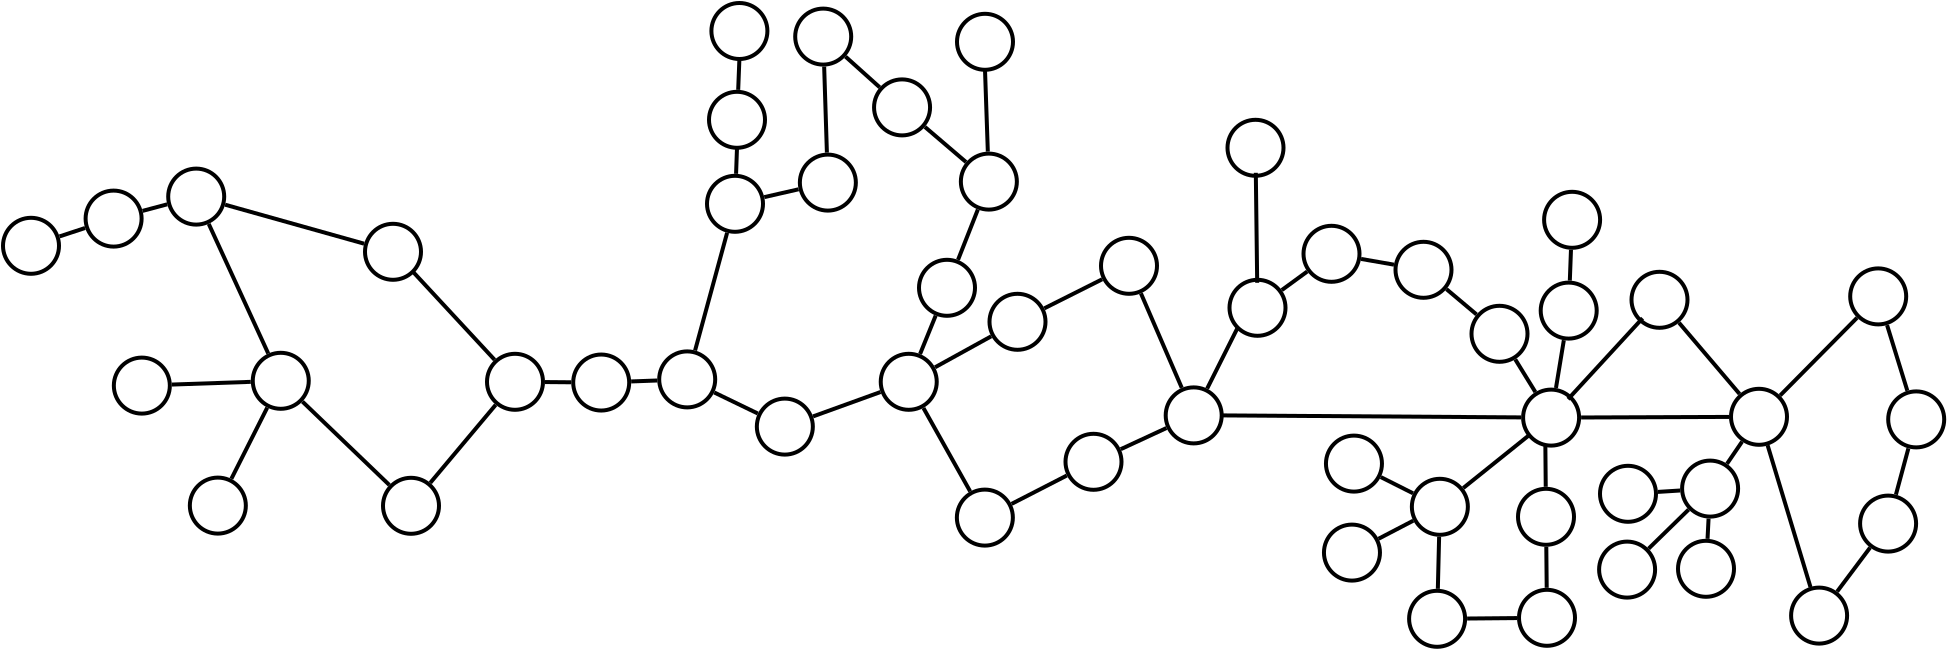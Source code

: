 <?xml version="1.0" encoding="UTF-8"?>
<dia:diagram xmlns:dia="http://www.lysator.liu.se/~alla/dia/">
  <dia:layer name="Background" visible="true" active="true">
    <dia:object type="Standard - Ellipse" version="0" id="O0">
      <dia:attribute name="obj_pos">
        <dia:point val="64.725,13.9"/>
      </dia:attribute>
      <dia:attribute name="obj_bb">
        <dia:rectangle val="64.625,13.8;67.625,16.8"/>
      </dia:attribute>
      <dia:attribute name="elem_corner">
        <dia:point val="64.725,13.9"/>
      </dia:attribute>
      <dia:attribute name="elem_width">
        <dia:real val="2.8"/>
      </dia:attribute>
      <dia:attribute name="elem_height">
        <dia:real val="2.8"/>
      </dia:attribute>
      <dia:attribute name="border_width">
        <dia:real val="0.2"/>
      </dia:attribute>
      <dia:attribute name="show_background">
        <dia:boolean val="false"/>
      </dia:attribute>
      <dia:attribute name="aspect">
        <dia:enum val="2"/>
      </dia:attribute>
    </dia:object>
    <dia:object type="Standard - Ellipse" version="0" id="O1">
      <dia:attribute name="obj_pos">
        <dia:point val="148.475,30.05"/>
      </dia:attribute>
      <dia:attribute name="obj_bb">
        <dia:rectangle val="148.375,29.95;151.375,32.95"/>
      </dia:attribute>
      <dia:attribute name="elem_corner">
        <dia:point val="148.475,30.05"/>
      </dia:attribute>
      <dia:attribute name="elem_width">
        <dia:real val="2.8"/>
      </dia:attribute>
      <dia:attribute name="elem_height">
        <dia:real val="2.8"/>
      </dia:attribute>
      <dia:attribute name="border_width">
        <dia:real val="0.2"/>
      </dia:attribute>
      <dia:attribute name="show_background">
        <dia:boolean val="false"/>
      </dia:attribute>
      <dia:attribute name="aspect">
        <dia:enum val="2"/>
      </dia:attribute>
    </dia:object>
    <dia:object type="Standard - Line" version="0" id="O2">
      <dia:attribute name="obj_pos">
        <dia:point val="149.952,29.952"/>
      </dia:attribute>
      <dia:attribute name="obj_bb">
        <dia:rectangle val="149.847,28.833;150.108,30.057"/>
      </dia:attribute>
      <dia:attribute name="conn_endpoints">
        <dia:point val="149.952,29.952"/>
        <dia:point val="150.003,28.938"/>
      </dia:attribute>
      <dia:attribute name="numcp">
        <dia:int val="1"/>
      </dia:attribute>
      <dia:attribute name="line_width">
        <dia:real val="0.2"/>
      </dia:attribute>
      <dia:connections>
        <dia:connection handle="0" to="O1" connection="8"/>
        <dia:connection handle="1" to="O42" connection="8"/>
      </dia:connections>
    </dia:object>
    <dia:object type="Standard - Line" version="0" id="O3">
      <dia:attribute name="obj_pos">
        <dia:point val="68.83,14.409"/>
      </dia:attribute>
      <dia:attribute name="obj_bb">
        <dia:rectangle val="67.424,14.283;68.956,14.957"/>
      </dia:attribute>
      <dia:attribute name="conn_endpoints">
        <dia:point val="68.83,14.409"/>
        <dia:point val="67.55,14.831"/>
      </dia:attribute>
      <dia:attribute name="numcp">
        <dia:int val="1"/>
      </dia:attribute>
      <dia:attribute name="line_width">
        <dia:real val="0.2"/>
      </dia:attribute>
      <dia:connections>
        <dia:connection handle="0" to="O4" connection="8"/>
        <dia:connection handle="1" to="O0" connection="8"/>
      </dia:connections>
    </dia:object>
    <dia:object type="Standard - Ellipse" version="0" id="O4">
      <dia:attribute name="obj_pos">
        <dia:point val="68.855,12.54"/>
      </dia:attribute>
      <dia:attribute name="obj_bb">
        <dia:rectangle val="68.755,12.44;71.755,15.44"/>
      </dia:attribute>
      <dia:attribute name="elem_corner">
        <dia:point val="68.855,12.54"/>
      </dia:attribute>
      <dia:attribute name="elem_width">
        <dia:real val="2.8"/>
      </dia:attribute>
      <dia:attribute name="elem_height">
        <dia:real val="2.8"/>
      </dia:attribute>
      <dia:attribute name="border_width">
        <dia:real val="0.2"/>
      </dia:attribute>
      <dia:attribute name="show_background">
        <dia:boolean val="false"/>
      </dia:attribute>
      <dia:attribute name="aspect">
        <dia:enum val="2"/>
      </dia:attribute>
    </dia:object>
    <dia:object type="Standard - Line" version="0" id="O5">
      <dia:attribute name="obj_pos">
        <dia:point val="72.936,13.226"/>
      </dia:attribute>
      <dia:attribute name="obj_bb">
        <dia:rectangle val="71.582,13.104;73.058,13.677"/>
      </dia:attribute>
      <dia:attribute name="conn_endpoints">
        <dia:point val="72.936,13.226"/>
        <dia:point val="71.704,13.554"/>
      </dia:attribute>
      <dia:attribute name="numcp">
        <dia:int val="1"/>
      </dia:attribute>
      <dia:attribute name="line_width">
        <dia:real val="0.2"/>
      </dia:attribute>
      <dia:connections>
        <dia:connection handle="0" to="O18" connection="8"/>
        <dia:connection handle="1" to="O4" connection="8"/>
      </dia:connections>
    </dia:object>
    <dia:object type="Standard - Ellipse" version="0" id="O6">
      <dia:attribute name="obj_pos">
        <dia:point val="77.213,20.65"/>
      </dia:attribute>
      <dia:attribute name="obj_bb">
        <dia:rectangle val="77.112,20.55;80.112,23.55"/>
      </dia:attribute>
      <dia:attribute name="elem_corner">
        <dia:point val="77.213,20.65"/>
      </dia:attribute>
      <dia:attribute name="elem_width">
        <dia:real val="2.8"/>
      </dia:attribute>
      <dia:attribute name="elem_height">
        <dia:real val="2.8"/>
      </dia:attribute>
      <dia:attribute name="border_width">
        <dia:real val="0.2"/>
      </dia:attribute>
      <dia:attribute name="show_background">
        <dia:boolean val="false"/>
      </dia:attribute>
      <dia:attribute name="aspect">
        <dia:enum val="2"/>
      </dia:attribute>
    </dia:object>
    <dia:object type="Standard - Line" version="0" id="O7">
      <dia:attribute name="obj_pos">
        <dia:point val="73.167,22.238"/>
      </dia:attribute>
      <dia:attribute name="obj_bb">
        <dia:rectangle val="73.063,21.998;77.217,22.342"/>
      </dia:attribute>
      <dia:attribute name="conn_endpoints">
        <dia:point val="73.167,22.238"/>
        <dia:point val="77.113,22.102"/>
      </dia:attribute>
      <dia:attribute name="numcp">
        <dia:int val="1"/>
      </dia:attribute>
      <dia:attribute name="line_width">
        <dia:real val="0.2"/>
      </dia:attribute>
      <dia:connections>
        <dia:connection handle="0" to="O8" connection="8"/>
        <dia:connection handle="1" to="O6" connection="8"/>
      </dia:connections>
    </dia:object>
    <dia:object type="Standard - Ellipse" version="0" id="O8">
      <dia:attribute name="obj_pos">
        <dia:point val="70.267,20.89"/>
      </dia:attribute>
      <dia:attribute name="obj_bb">
        <dia:rectangle val="70.168,20.79;73.168,23.79"/>
      </dia:attribute>
      <dia:attribute name="elem_corner">
        <dia:point val="70.267,20.89"/>
      </dia:attribute>
      <dia:attribute name="elem_width">
        <dia:real val="2.8"/>
      </dia:attribute>
      <dia:attribute name="elem_height">
        <dia:real val="2.8"/>
      </dia:attribute>
      <dia:attribute name="border_width">
        <dia:real val="0.2"/>
      </dia:attribute>
      <dia:attribute name="aspect">
        <dia:enum val="2"/>
      </dia:attribute>
    </dia:object>
    <dia:object type="Standard - Line" version="0" id="O9">
      <dia:attribute name="obj_pos">
        <dia:point val="76.143,26.951"/>
      </dia:attribute>
      <dia:attribute name="obj_bb">
        <dia:rectangle val="76.008,23.255;78.072,27.085"/>
      </dia:attribute>
      <dia:attribute name="conn_endpoints">
        <dia:point val="76.143,26.951"/>
        <dia:point val="77.937,23.39"/>
      </dia:attribute>
      <dia:attribute name="numcp">
        <dia:int val="1"/>
      </dia:attribute>
      <dia:attribute name="line_width">
        <dia:real val="0.2"/>
      </dia:attribute>
      <dia:connections>
        <dia:connection handle="0" to="O10" connection="8"/>
        <dia:connection handle="1" to="O6" connection="8"/>
      </dia:connections>
    </dia:object>
    <dia:object type="Standard - Ellipse" version="0" id="O10">
      <dia:attribute name="obj_pos">
        <dia:point val="74.067,26.89"/>
      </dia:attribute>
      <dia:attribute name="obj_bb">
        <dia:rectangle val="73.968,26.79;76.968,29.79"/>
      </dia:attribute>
      <dia:attribute name="elem_corner">
        <dia:point val="74.067,26.89"/>
      </dia:attribute>
      <dia:attribute name="elem_width">
        <dia:real val="2.8"/>
      </dia:attribute>
      <dia:attribute name="elem_height">
        <dia:real val="2.8"/>
      </dia:attribute>
      <dia:attribute name="border_width">
        <dia:real val="0.2"/>
      </dia:attribute>
      <dia:attribute name="show_background">
        <dia:boolean val="false"/>
      </dia:attribute>
      <dia:attribute name="aspect">
        <dia:enum val="2"/>
      </dia:attribute>
    </dia:object>
    <dia:object type="Standard - Line" version="0" id="O11">
      <dia:attribute name="obj_pos">
        <dia:point val="89.306,21.001"/>
      </dia:attribute>
      <dia:attribute name="obj_bb">
        <dia:rectangle val="85.074,16.449;89.447,21.142"/>
      </dia:attribute>
      <dia:attribute name="conn_endpoints">
        <dia:point val="89.306,21.001"/>
        <dia:point val="85.215,16.59"/>
      </dia:attribute>
      <dia:attribute name="numcp">
        <dia:int val="1"/>
      </dia:attribute>
      <dia:attribute name="line_width">
        <dia:real val="0.2"/>
      </dia:attribute>
      <dia:connections>
        <dia:connection handle="0" to="O12" connection="8"/>
        <dia:connection handle="1" to="O16" connection="7"/>
      </dia:connections>
    </dia:object>
    <dia:object type="Standard - Ellipse" version="0" id="O12">
      <dia:attribute name="obj_pos">
        <dia:point val="88.925,20.7"/>
      </dia:attribute>
      <dia:attribute name="obj_bb">
        <dia:rectangle val="88.825,20.6;91.825,23.6"/>
      </dia:attribute>
      <dia:attribute name="elem_corner">
        <dia:point val="88.925,20.7"/>
      </dia:attribute>
      <dia:attribute name="elem_width">
        <dia:real val="2.8"/>
      </dia:attribute>
      <dia:attribute name="elem_height">
        <dia:real val="2.8"/>
      </dia:attribute>
      <dia:attribute name="border_width">
        <dia:real val="0.2"/>
      </dia:attribute>
      <dia:attribute name="show_background">
        <dia:boolean val="false"/>
      </dia:attribute>
      <dia:attribute name="aspect">
        <dia:enum val="2"/>
      </dia:attribute>
    </dia:object>
    <dia:object type="Standard - Line" version="0" id="O13">
      <dia:attribute name="obj_pos">
        <dia:point val="84.043,27.262"/>
      </dia:attribute>
      <dia:attribute name="obj_bb">
        <dia:rectangle val="79.553,22.947;84.184,27.403"/>
      </dia:attribute>
      <dia:attribute name="conn_endpoints">
        <dia:point val="84.043,27.262"/>
        <dia:point val="79.695,23.088"/>
      </dia:attribute>
      <dia:attribute name="numcp">
        <dia:int val="1"/>
      </dia:attribute>
      <dia:attribute name="line_width">
        <dia:real val="0.2"/>
      </dia:attribute>
      <dia:connections>
        <dia:connection handle="0" to="O14" connection="8"/>
        <dia:connection handle="1" to="O6" connection="8"/>
      </dia:connections>
    </dia:object>
    <dia:object type="Standard - Ellipse" version="0" id="O14">
      <dia:attribute name="obj_pos">
        <dia:point val="83.725,26.9"/>
      </dia:attribute>
      <dia:attribute name="obj_bb">
        <dia:rectangle val="83.625,26.8;86.625,29.8"/>
      </dia:attribute>
      <dia:attribute name="elem_corner">
        <dia:point val="83.725,26.9"/>
      </dia:attribute>
      <dia:attribute name="elem_width">
        <dia:real val="2.8"/>
      </dia:attribute>
      <dia:attribute name="elem_height">
        <dia:real val="2.8"/>
      </dia:attribute>
      <dia:attribute name="border_width">
        <dia:real val="0.2"/>
      </dia:attribute>
      <dia:attribute name="show_background">
        <dia:boolean val="false"/>
      </dia:attribute>
      <dia:attribute name="aspect">
        <dia:enum val="2"/>
      </dia:attribute>
    </dia:object>
    <dia:object type="Standard - Line" version="0" id="O15">
      <dia:attribute name="obj_pos">
        <dia:point val="86.089,27.151"/>
      </dia:attribute>
      <dia:attribute name="obj_bb">
        <dia:rectangle val="85.948,23.108;89.502,27.292"/>
      </dia:attribute>
      <dia:attribute name="conn_endpoints">
        <dia:point val="86.089,27.151"/>
        <dia:point val="89.361,23.249"/>
      </dia:attribute>
      <dia:attribute name="numcp">
        <dia:int val="1"/>
      </dia:attribute>
      <dia:attribute name="line_width">
        <dia:real val="0.2"/>
      </dia:attribute>
      <dia:connections>
        <dia:connection handle="0" to="O14" connection="8"/>
        <dia:connection handle="1" to="O12" connection="8"/>
      </dia:connections>
    </dia:object>
    <dia:object type="Standard - Ellipse" version="0" id="O16">
      <dia:attribute name="obj_pos">
        <dia:point val="82.825,14.2"/>
      </dia:attribute>
      <dia:attribute name="obj_bb">
        <dia:rectangle val="82.725,14.1;85.725,17.1"/>
      </dia:attribute>
      <dia:attribute name="elem_corner">
        <dia:point val="82.825,14.2"/>
      </dia:attribute>
      <dia:attribute name="elem_width">
        <dia:real val="2.8"/>
      </dia:attribute>
      <dia:attribute name="elem_height">
        <dia:real val="2.8"/>
      </dia:attribute>
      <dia:attribute name="border_width">
        <dia:real val="0.2"/>
      </dia:attribute>
      <dia:attribute name="show_background">
        <dia:boolean val="false"/>
      </dia:attribute>
      <dia:attribute name="aspect">
        <dia:enum val="2"/>
      </dia:attribute>
    </dia:object>
    <dia:object type="Standard - Line" version="0" id="O17">
      <dia:attribute name="obj_pos">
        <dia:point val="75.011,14.203"/>
      </dia:attribute>
      <dia:attribute name="obj_bb">
        <dia:rectangle val="74.878,14.071;78.119,20.819"/>
      </dia:attribute>
      <dia:attribute name="conn_endpoints">
        <dia:point val="75.011,14.203"/>
        <dia:point val="77.987,20.687"/>
      </dia:attribute>
      <dia:attribute name="numcp">
        <dia:int val="1"/>
      </dia:attribute>
      <dia:attribute name="line_width">
        <dia:real val="0.2"/>
      </dia:attribute>
      <dia:connections>
        <dia:connection handle="0" to="O18" connection="8"/>
        <dia:connection handle="1" to="O6" connection="8"/>
      </dia:connections>
    </dia:object>
    <dia:object type="Standard - Ellipse" version="0" id="O18">
      <dia:attribute name="obj_pos">
        <dia:point val="72.985,11.44"/>
      </dia:attribute>
      <dia:attribute name="obj_bb">
        <dia:rectangle val="72.885,11.34;75.885,14.34"/>
      </dia:attribute>
      <dia:attribute name="elem_corner">
        <dia:point val="72.985,11.44"/>
      </dia:attribute>
      <dia:attribute name="elem_width">
        <dia:real val="2.8"/>
      </dia:attribute>
      <dia:attribute name="elem_height">
        <dia:real val="2.8"/>
      </dia:attribute>
      <dia:attribute name="border_width">
        <dia:real val="0.2"/>
      </dia:attribute>
      <dia:attribute name="show_background">
        <dia:boolean val="false"/>
      </dia:attribute>
      <dia:attribute name="aspect">
        <dia:enum val="2"/>
      </dia:attribute>
    </dia:object>
    <dia:object type="Standard - Line" version="0" id="O19">
      <dia:attribute name="obj_pos">
        <dia:point val="75.829,13.245"/>
      </dia:attribute>
      <dia:attribute name="obj_bb">
        <dia:rectangle val="75.706,13.122;82.904,15.318"/>
      </dia:attribute>
      <dia:attribute name="conn_endpoints">
        <dia:point val="75.829,13.245"/>
        <dia:point val="82.781,15.195"/>
      </dia:attribute>
      <dia:attribute name="numcp">
        <dia:int val="1"/>
      </dia:attribute>
      <dia:attribute name="line_width">
        <dia:real val="0.2"/>
      </dia:attribute>
      <dia:connections>
        <dia:connection handle="0" to="O18" connection="8"/>
        <dia:connection handle="1" to="O16" connection="8"/>
      </dia:connections>
    </dia:object>
    <dia:object type="Standard - Ellipse" version="0" id="O20">
      <dia:attribute name="obj_pos">
        <dia:point val="108.612,20.7"/>
      </dia:attribute>
      <dia:attribute name="obj_bb">
        <dia:rectangle val="108.512,20.6;111.512,23.6"/>
      </dia:attribute>
      <dia:attribute name="elem_corner">
        <dia:point val="108.612,20.7"/>
      </dia:attribute>
      <dia:attribute name="elem_width">
        <dia:real val="2.8"/>
      </dia:attribute>
      <dia:attribute name="elem_height">
        <dia:real val="2.8"/>
      </dia:attribute>
      <dia:attribute name="border_width">
        <dia:real val="0.2"/>
      </dia:attribute>
      <dia:attribute name="show_background">
        <dia:boolean val="false"/>
      </dia:attribute>
      <dia:attribute name="aspect">
        <dia:enum val="2"/>
      </dia:attribute>
    </dia:object>
    <dia:object type="Standard - Line" version="0" id="O21">
      <dia:attribute name="obj_pos">
        <dia:point val="102.788,12.866"/>
      </dia:attribute>
      <dia:attribute name="obj_bb">
        <dia:rectangle val="102.668,12.354;104.625,12.986"/>
      </dia:attribute>
      <dia:attribute name="conn_endpoints">
        <dia:point val="102.788,12.866"/>
        <dia:point val="104.505,12.474"/>
      </dia:attribute>
      <dia:attribute name="numcp">
        <dia:int val="1"/>
      </dia:attribute>
      <dia:attribute name="line_width">
        <dia:real val="0.2"/>
      </dia:attribute>
      <dia:connections>
        <dia:connection handle="0" to="O22" connection="8"/>
        <dia:connection handle="1" to="O33" connection="8"/>
      </dia:connections>
    </dia:object>
    <dia:object type="Standard - Ellipse" version="0" id="O22">
      <dia:attribute name="obj_pos">
        <dia:point val="99.925,11.8"/>
      </dia:attribute>
      <dia:attribute name="obj_bb">
        <dia:rectangle val="99.825,11.7;102.825,14.7"/>
      </dia:attribute>
      <dia:attribute name="elem_corner">
        <dia:point val="99.925,11.8"/>
      </dia:attribute>
      <dia:attribute name="elem_width">
        <dia:real val="2.8"/>
      </dia:attribute>
      <dia:attribute name="elem_height">
        <dia:real val="2.8"/>
      </dia:attribute>
      <dia:attribute name="border_width">
        <dia:real val="0.2"/>
      </dia:attribute>
      <dia:attribute name="show_background">
        <dia:boolean val="false"/>
      </dia:attribute>
      <dia:attribute name="aspect">
        <dia:enum val="2"/>
      </dia:attribute>
    </dia:object>
    <dia:object type="Standard - Line" version="0" id="O23">
      <dia:attribute name="obj_pos">
        <dia:point val="105.227,23.83"/>
      </dia:attribute>
      <dia:attribute name="obj_bb">
        <dia:rectangle val="105.099,22.482;108.73,23.958"/>
      </dia:attribute>
      <dia:attribute name="conn_endpoints">
        <dia:point val="105.227,23.83"/>
        <dia:point val="108.602,22.61"/>
      </dia:attribute>
      <dia:attribute name="numcp">
        <dia:int val="1"/>
      </dia:attribute>
      <dia:attribute name="line_width">
        <dia:real val="0.2"/>
      </dia:attribute>
      <dia:connections>
        <dia:connection handle="0" to="O24" connection="8"/>
        <dia:connection handle="1" to="O20" connection="8"/>
      </dia:connections>
    </dia:object>
    <dia:object type="Standard - Ellipse" version="0" id="O24">
      <dia:attribute name="obj_pos">
        <dia:point val="102.417,22.94"/>
      </dia:attribute>
      <dia:attribute name="obj_bb">
        <dia:rectangle val="102.317,22.84;105.317,25.84"/>
      </dia:attribute>
      <dia:attribute name="elem_corner">
        <dia:point val="102.417,22.94"/>
      </dia:attribute>
      <dia:attribute name="elem_width">
        <dia:real val="2.8"/>
      </dia:attribute>
      <dia:attribute name="elem_height">
        <dia:real val="2.8"/>
      </dia:attribute>
      <dia:attribute name="border_width">
        <dia:real val="0.2"/>
      </dia:attribute>
      <dia:attribute name="show_background">
        <dia:boolean val="false"/>
      </dia:attribute>
      <dia:attribute name="aspect">
        <dia:enum val="2"/>
      </dia:attribute>
    </dia:object>
    <dia:object type="Standard - Line" version="0" id="O25">
      <dia:attribute name="obj_pos">
        <dia:point val="99.329,20.533"/>
      </dia:attribute>
      <dia:attribute name="obj_bb">
        <dia:rectangle val="99.206,14.525;101.054,20.655"/>
      </dia:attribute>
      <dia:attribute name="conn_endpoints">
        <dia:point val="99.329,20.533"/>
        <dia:point val="100.931,14.647"/>
      </dia:attribute>
      <dia:attribute name="numcp">
        <dia:int val="1"/>
      </dia:attribute>
      <dia:attribute name="line_width">
        <dia:real val="0.2"/>
      </dia:attribute>
      <dia:connections>
        <dia:connection handle="0" to="O60" connection="8"/>
        <dia:connection handle="1" to="O22" connection="8"/>
      </dia:connections>
    </dia:object>
    <dia:object type="Standard - Line" version="0" id="O26">
      <dia:attribute name="obj_pos">
        <dia:point val="114.137,19.825"/>
      </dia:attribute>
      <dia:attribute name="obj_bb">
        <dia:rectangle val="111.19,19.689;114.272,21.511"/>
      </dia:attribute>
      <dia:attribute name="conn_endpoints">
        <dia:point val="114.137,19.825"/>
        <dia:point val="111.325,21.375"/>
      </dia:attribute>
      <dia:attribute name="numcp">
        <dia:int val="1"/>
      </dia:attribute>
      <dia:attribute name="line_width">
        <dia:real val="0.2"/>
      </dia:attribute>
      <dia:connections>
        <dia:connection handle="0" to="O27" connection="8"/>
        <dia:connection handle="1" to="O20" connection="8"/>
      </dia:connections>
    </dia:object>
    <dia:object type="Standard - Ellipse" version="0" id="O27">
      <dia:attribute name="obj_pos">
        <dia:point val="114.05,17.7"/>
      </dia:attribute>
      <dia:attribute name="obj_bb">
        <dia:rectangle val="113.95,17.6;116.95,20.6"/>
      </dia:attribute>
      <dia:attribute name="elem_corner">
        <dia:point val="114.05,17.7"/>
      </dia:attribute>
      <dia:attribute name="elem_width">
        <dia:real val="2.8"/>
      </dia:attribute>
      <dia:attribute name="elem_height">
        <dia:real val="2.8"/>
      </dia:attribute>
      <dia:attribute name="border_width">
        <dia:real val="0.2"/>
      </dia:attribute>
      <dia:attribute name="aspect">
        <dia:enum val="2"/>
      </dia:attribute>
    </dia:object>
    <dia:object type="Standard - Line" version="0" id="O28">
      <dia:attribute name="obj_pos">
        <dia:point val="117.916,26.785"/>
      </dia:attribute>
      <dia:attribute name="obj_bb">
        <dia:rectangle val="115.018,26.651;118.05,28.339"/>
      </dia:attribute>
      <dia:attribute name="conn_endpoints">
        <dia:point val="117.916,26.785"/>
        <dia:point val="115.152,28.205"/>
      </dia:attribute>
      <dia:attribute name="numcp">
        <dia:int val="1"/>
      </dia:attribute>
      <dia:attribute name="line_width">
        <dia:real val="0.2"/>
      </dia:attribute>
      <dia:connections>
        <dia:connection handle="0" to="O29" connection="8"/>
        <dia:connection handle="1" to="O36" connection="8"/>
      </dia:connections>
    </dia:object>
    <dia:object type="Standard - Ellipse" version="0" id="O29">
      <dia:attribute name="obj_pos">
        <dia:point val="117.85,24.7"/>
      </dia:attribute>
      <dia:attribute name="obj_bb">
        <dia:rectangle val="117.75,24.6;120.75,27.6"/>
      </dia:attribute>
      <dia:attribute name="elem_corner">
        <dia:point val="117.85,24.7"/>
      </dia:attribute>
      <dia:attribute name="elem_width">
        <dia:real val="2.8"/>
      </dia:attribute>
      <dia:attribute name="elem_height">
        <dia:real val="2.8"/>
      </dia:attribute>
      <dia:attribute name="border_width">
        <dia:real val="0.2"/>
      </dia:attribute>
      <dia:attribute name="show_background">
        <dia:boolean val="false"/>
      </dia:attribute>
      <dia:attribute name="aspect">
        <dia:enum val="2"/>
      </dia:attribute>
    </dia:object>
    <dia:object type="Standard - Line" version="0" id="O30">
      <dia:attribute name="obj_pos">
        <dia:point val="120.611,25.47"/>
      </dia:attribute>
      <dia:attribute name="obj_bb">
        <dia:rectangle val="120.478,24.277;123.032,25.603"/>
      </dia:attribute>
      <dia:attribute name="conn_endpoints">
        <dia:point val="120.611,25.47"/>
        <dia:point val="122.899,24.41"/>
      </dia:attribute>
      <dia:attribute name="numcp">
        <dia:int val="1"/>
      </dia:attribute>
      <dia:attribute name="line_width">
        <dia:real val="0.2"/>
      </dia:attribute>
      <dia:connections>
        <dia:connection handle="0" to="O29" connection="8"/>
        <dia:connection handle="1" to="O71" connection="8"/>
      </dia:connections>
    </dia:object>
    <dia:object type="Standard - Line" version="0" id="O31">
      <dia:attribute name="obj_pos">
        <dia:point val="113.468,13.486"/>
      </dia:attribute>
      <dia:attribute name="obj_bb">
        <dia:rectangle val="112.345,13.356;113.598,16.134"/>
      </dia:attribute>
      <dia:attribute name="conn_endpoints">
        <dia:point val="113.468,13.486"/>
        <dia:point val="112.475,16.004"/>
      </dia:attribute>
      <dia:attribute name="numcp">
        <dia:int val="1"/>
      </dia:attribute>
      <dia:attribute name="line_width">
        <dia:real val="0.2"/>
      </dia:attribute>
      <dia:connections>
        <dia:connection handle="0" to="O32" connection="8"/>
        <dia:connection handle="1" to="O88" connection="8"/>
      </dia:connections>
    </dia:object>
    <dia:object type="Standard - Ellipse" version="0" id="O32">
      <dia:attribute name="obj_pos">
        <dia:point val="112.618,10.69"/>
      </dia:attribute>
      <dia:attribute name="obj_bb">
        <dia:rectangle val="112.518,10.59;115.518,13.59"/>
      </dia:attribute>
      <dia:attribute name="elem_corner">
        <dia:point val="112.618,10.69"/>
      </dia:attribute>
      <dia:attribute name="elem_width">
        <dia:real val="2.8"/>
      </dia:attribute>
      <dia:attribute name="elem_height">
        <dia:real val="2.8"/>
      </dia:attribute>
      <dia:attribute name="border_width">
        <dia:real val="0.2"/>
      </dia:attribute>
      <dia:attribute name="show_background">
        <dia:boolean val="false"/>
      </dia:attribute>
      <dia:attribute name="aspect">
        <dia:enum val="2"/>
      </dia:attribute>
    </dia:object>
    <dia:object type="Standard - Ellipse" version="0" id="O33">
      <dia:attribute name="obj_pos">
        <dia:point val="104.568,10.74"/>
      </dia:attribute>
      <dia:attribute name="obj_bb">
        <dia:rectangle val="104.468,10.64;107.468,13.64"/>
      </dia:attribute>
      <dia:attribute name="elem_corner">
        <dia:point val="104.568,10.74"/>
      </dia:attribute>
      <dia:attribute name="elem_width">
        <dia:real val="2.8"/>
      </dia:attribute>
      <dia:attribute name="elem_height">
        <dia:real val="2.8"/>
      </dia:attribute>
      <dia:attribute name="border_width">
        <dia:real val="0.2"/>
      </dia:attribute>
      <dia:attribute name="show_background">
        <dia:boolean val="false"/>
      </dia:attribute>
      <dia:attribute name="aspect">
        <dia:enum val="2"/>
      </dia:attribute>
    </dia:object>
    <dia:object type="Standard - Line" version="0" id="O34">
      <dia:attribute name="obj_pos">
        <dia:point val="105.92,10.641"/>
      </dia:attribute>
      <dia:attribute name="obj_bb">
        <dia:rectangle val="105.68,6.236;106.023,10.744"/>
      </dia:attribute>
      <dia:attribute name="conn_endpoints">
        <dia:point val="105.92,10.641"/>
        <dia:point val="105.783,6.339"/>
      </dia:attribute>
      <dia:attribute name="numcp">
        <dia:int val="1"/>
      </dia:attribute>
      <dia:attribute name="line_width">
        <dia:real val="0.2"/>
      </dia:attribute>
      <dia:connections>
        <dia:connection handle="0" to="O33" connection="8"/>
        <dia:connection handle="1" to="O78" connection="8"/>
      </dia:connections>
    </dia:object>
    <dia:object type="Standard - Line" version="0" id="O35">
      <dia:attribute name="obj_pos">
        <dia:point val="113.085,27.582"/>
      </dia:attribute>
      <dia:attribute name="obj_bb">
        <dia:rectangle val="110.609,23.272;113.221,27.718"/>
      </dia:attribute>
      <dia:attribute name="conn_endpoints">
        <dia:point val="113.085,27.582"/>
        <dia:point val="110.745,23.408"/>
      </dia:attribute>
      <dia:attribute name="numcp">
        <dia:int val="1"/>
      </dia:attribute>
      <dia:attribute name="line_width">
        <dia:real val="0.2"/>
      </dia:attribute>
      <dia:connections>
        <dia:connection handle="0" to="O36" connection="8"/>
        <dia:connection handle="1" to="O20" connection="8"/>
      </dia:connections>
    </dia:object>
    <dia:object type="Standard - Ellipse" version="0" id="O36">
      <dia:attribute name="obj_pos">
        <dia:point val="112.418,27.49"/>
      </dia:attribute>
      <dia:attribute name="obj_bb">
        <dia:rectangle val="112.318,27.39;115.318,30.39"/>
      </dia:attribute>
      <dia:attribute name="elem_corner">
        <dia:point val="112.418,27.49"/>
      </dia:attribute>
      <dia:attribute name="elem_width">
        <dia:real val="2.8"/>
      </dia:attribute>
      <dia:attribute name="elem_height">
        <dia:real val="2.8"/>
      </dia:attribute>
      <dia:attribute name="border_width">
        <dia:real val="0.2"/>
      </dia:attribute>
      <dia:attribute name="show_background">
        <dia:boolean val="false"/>
      </dia:attribute>
      <dia:attribute name="aspect">
        <dia:enum val="2"/>
      </dia:attribute>
    </dia:object>
    <dia:object type="Standard - Line" version="0" id="O37">
      <dia:attribute name="obj_pos">
        <dia:point val="100.286,22.633"/>
      </dia:attribute>
      <dia:attribute name="obj_bb">
        <dia:rectangle val="100.152,22.499;102.6,23.821"/>
      </dia:attribute>
      <dia:attribute name="conn_endpoints">
        <dia:point val="100.286,22.633"/>
        <dia:point val="102.466,23.687"/>
      </dia:attribute>
      <dia:attribute name="numcp">
        <dia:int val="1"/>
      </dia:attribute>
      <dia:attribute name="line_width">
        <dia:real val="0.2"/>
      </dia:attribute>
      <dia:connections>
        <dia:connection handle="0" to="O60" connection="8"/>
        <dia:connection handle="1" to="O24" connection="8"/>
      </dia:connections>
    </dia:object>
    <dia:object type="Standard - Ellipse" version="0" id="O38">
      <dia:attribute name="obj_pos">
        <dia:point val="144.575,26.3"/>
      </dia:attribute>
      <dia:attribute name="obj_bb">
        <dia:rectangle val="144.475,26.2;147.475,29.2"/>
      </dia:attribute>
      <dia:attribute name="elem_corner">
        <dia:point val="144.575,26.3"/>
      </dia:attribute>
      <dia:attribute name="elem_width">
        <dia:real val="2.8"/>
      </dia:attribute>
      <dia:attribute name="elem_height">
        <dia:real val="2.8"/>
      </dia:attribute>
      <dia:attribute name="border_width">
        <dia:real val="0.2"/>
      </dia:attribute>
      <dia:attribute name="aspect">
        <dia:enum val="2"/>
      </dia:attribute>
    </dia:object>
    <dia:object type="Standard - Line" version="0" id="O39">
      <dia:attribute name="obj_pos">
        <dia:point val="147.471,27.605"/>
      </dia:attribute>
      <dia:attribute name="obj_bb">
        <dia:rectangle val="147.365,27.429;148.69,27.711"/>
      </dia:attribute>
      <dia:attribute name="conn_endpoints">
        <dia:point val="147.471,27.605"/>
        <dia:point val="148.584,27.535"/>
      </dia:attribute>
      <dia:attribute name="numcp">
        <dia:int val="1"/>
      </dia:attribute>
      <dia:attribute name="line_width">
        <dia:real val="0.2"/>
      </dia:attribute>
      <dia:connections>
        <dia:connection handle="0" to="O38" connection="8"/>
        <dia:connection handle="1" to="O42" connection="8"/>
      </dia:connections>
    </dia:object>
    <dia:object type="Standard - Ellipse" version="0" id="O40">
      <dia:attribute name="obj_pos">
        <dia:point val="151.125,22.45"/>
      </dia:attribute>
      <dia:attribute name="obj_bb">
        <dia:rectangle val="151.025,22.35;154.025,25.35"/>
      </dia:attribute>
      <dia:attribute name="elem_corner">
        <dia:point val="151.125,22.45"/>
      </dia:attribute>
      <dia:attribute name="elem_width">
        <dia:real val="2.8"/>
      </dia:attribute>
      <dia:attribute name="elem_height">
        <dia:real val="2.8"/>
      </dia:attribute>
      <dia:attribute name="border_width">
        <dia:real val="0.2"/>
      </dia:attribute>
      <dia:attribute name="show_background">
        <dia:boolean val="false"/>
      </dia:attribute>
      <dia:attribute name="aspect">
        <dia:enum val="2"/>
      </dia:attribute>
    </dia:object>
    <dia:object type="Standard - Line" version="0" id="O41">
      <dia:attribute name="obj_pos">
        <dia:point val="150.924,26.2"/>
      </dia:attribute>
      <dia:attribute name="obj_bb">
        <dia:rectangle val="150.785,24.951;151.82,26.339"/>
      </dia:attribute>
      <dia:attribute name="conn_endpoints">
        <dia:point val="150.924,26.2"/>
        <dia:point val="151.681,25.09"/>
      </dia:attribute>
      <dia:attribute name="numcp">
        <dia:int val="1"/>
      </dia:attribute>
      <dia:attribute name="line_width">
        <dia:real val="0.2"/>
      </dia:attribute>
      <dia:connections>
        <dia:connection handle="0" to="O42" connection="8"/>
        <dia:connection handle="1" to="O40" connection="8"/>
      </dia:connections>
    </dia:object>
    <dia:object type="Standard - Ellipse" version="0" id="O42">
      <dia:attribute name="obj_pos">
        <dia:point val="148.68,26.04"/>
      </dia:attribute>
      <dia:attribute name="obj_bb">
        <dia:rectangle val="148.58,25.94;151.58,28.94"/>
      </dia:attribute>
      <dia:attribute name="elem_corner">
        <dia:point val="148.68,26.04"/>
      </dia:attribute>
      <dia:attribute name="elem_width">
        <dia:real val="2.8"/>
      </dia:attribute>
      <dia:attribute name="elem_height">
        <dia:real val="2.8"/>
      </dia:attribute>
      <dia:attribute name="border_width">
        <dia:real val="0.2"/>
      </dia:attribute>
      <dia:attribute name="show_background">
        <dia:boolean val="false"/>
      </dia:attribute>
      <dia:attribute name="aspect">
        <dia:enum val="2"/>
      </dia:attribute>
    </dia:object>
    <dia:object type="Standard - Line" version="0" id="O43">
      <dia:attribute name="obj_pos">
        <dia:point val="159.371,27.742"/>
      </dia:attribute>
      <dia:attribute name="obj_bb">
        <dia:rectangle val="159.248,25.306;160.117,27.864"/>
      </dia:attribute>
      <dia:attribute name="conn_endpoints">
        <dia:point val="159.371,27.742"/>
        <dia:point val="159.994,25.428"/>
      </dia:attribute>
      <dia:attribute name="numcp">
        <dia:int val="1"/>
      </dia:attribute>
      <dia:attribute name="line_width">
        <dia:real val="0.2"/>
      </dia:attribute>
      <dia:connections>
        <dia:connection handle="0" to="O44" connection="8"/>
        <dia:connection handle="1" to="O56" connection="8"/>
      </dia:connections>
    </dia:object>
    <dia:object type="Standard - Ellipse" version="0" id="O44">
      <dia:attribute name="obj_pos">
        <dia:point val="157.58,27.79"/>
      </dia:attribute>
      <dia:attribute name="obj_bb">
        <dia:rectangle val="157.48,27.69;160.48,30.69"/>
      </dia:attribute>
      <dia:attribute name="elem_corner">
        <dia:point val="157.58,27.79"/>
      </dia:attribute>
      <dia:attribute name="elem_width">
        <dia:real val="2.8"/>
      </dia:attribute>
      <dia:attribute name="elem_height">
        <dia:real val="2.8"/>
      </dia:attribute>
      <dia:attribute name="border_width">
        <dia:real val="0.2"/>
      </dia:attribute>
      <dia:attribute name="show_background">
        <dia:boolean val="false"/>
      </dia:attribute>
      <dia:attribute name="aspect">
        <dia:enum val="2"/>
      </dia:attribute>
    </dia:object>
    <dia:object type="Standard - Line" version="0" id="O45">
      <dia:attribute name="obj_pos">
        <dia:point val="155.102,32.373"/>
      </dia:attribute>
      <dia:attribute name="obj_bb">
        <dia:rectangle val="152.829,25.143;155.226,32.497"/>
      </dia:attribute>
      <dia:attribute name="conn_endpoints">
        <dia:point val="155.102,32.373"/>
        <dia:point val="152.953,25.267"/>
      </dia:attribute>
      <dia:attribute name="numcp">
        <dia:int val="1"/>
      </dia:attribute>
      <dia:attribute name="line_width">
        <dia:real val="0.2"/>
      </dia:attribute>
      <dia:connections>
        <dia:connection handle="0" to="O46" connection="8"/>
        <dia:connection handle="1" to="O40" connection="8"/>
      </dia:connections>
    </dia:object>
    <dia:object type="Standard - Ellipse" version="0" id="O46">
      <dia:attribute name="obj_pos">
        <dia:point val="154.13,32.39"/>
      </dia:attribute>
      <dia:attribute name="obj_bb">
        <dia:rectangle val="154.03,32.29;157.03,35.29"/>
      </dia:attribute>
      <dia:attribute name="elem_corner">
        <dia:point val="154.13,32.39"/>
      </dia:attribute>
      <dia:attribute name="elem_width">
        <dia:real val="2.8"/>
      </dia:attribute>
      <dia:attribute name="elem_height">
        <dia:real val="2.8"/>
      </dia:attribute>
      <dia:attribute name="border_width">
        <dia:real val="0.2"/>
      </dia:attribute>
      <dia:attribute name="show_background">
        <dia:boolean val="false"/>
      </dia:attribute>
      <dia:attribute name="aspect">
        <dia:enum val="2"/>
      </dia:attribute>
    </dia:object>
    <dia:object type="Standard - Line" version="0" id="O47">
      <dia:attribute name="obj_pos">
        <dia:point val="156.43,32.59"/>
      </dia:attribute>
      <dia:attribute name="obj_bb">
        <dia:rectangle val="156.29,30.25;158.22,32.73"/>
      </dia:attribute>
      <dia:attribute name="conn_endpoints">
        <dia:point val="156.43,32.59"/>
        <dia:point val="158.08,30.39"/>
      </dia:attribute>
      <dia:attribute name="numcp">
        <dia:int val="1"/>
      </dia:attribute>
      <dia:attribute name="line_width">
        <dia:real val="0.2"/>
      </dia:attribute>
      <dia:connections>
        <dia:connection handle="0" to="O46" connection="8"/>
        <dia:connection handle="1" to="O44" connection="8"/>
      </dia:connections>
    </dia:object>
    <dia:object type="Standard - Line" version="0" id="O48">
      <dia:attribute name="obj_pos">
        <dia:point val="146.703,18.92"/>
      </dia:attribute>
      <dia:attribute name="obj_bb">
        <dia:rectangle val="142.836,18.779;146.844,23.111"/>
      </dia:attribute>
      <dia:attribute name="conn_endpoints">
        <dia:point val="146.703,18.92"/>
        <dia:point val="142.977,22.97"/>
      </dia:attribute>
      <dia:attribute name="numcp">
        <dia:int val="1"/>
      </dia:attribute>
      <dia:attribute name="line_width">
        <dia:real val="0.2"/>
      </dia:attribute>
      <dia:connections>
        <dia:connection handle="0" to="O50" connection="8"/>
        <dia:connection handle="1" to="O54" connection="8"/>
      </dia:connections>
    </dia:object>
    <dia:object type="Standard - Line" version="0" id="O49">
      <dia:attribute name="obj_pos">
        <dia:point val="148.522,19.143"/>
      </dia:attribute>
      <dia:attribute name="obj_bb">
        <dia:rectangle val="148.381,19.002;151.694,22.848"/>
      </dia:attribute>
      <dia:attribute name="conn_endpoints">
        <dia:point val="148.522,19.143"/>
        <dia:point val="151.553,22.707"/>
      </dia:attribute>
      <dia:attribute name="numcp">
        <dia:int val="1"/>
      </dia:attribute>
      <dia:attribute name="line_width">
        <dia:real val="0.2"/>
      </dia:attribute>
      <dia:connections>
        <dia:connection handle="0" to="O50" connection="8"/>
        <dia:connection handle="1" to="O40" connection="8"/>
      </dia:connections>
    </dia:object>
    <dia:object type="Standard - Ellipse" version="0" id="O50">
      <dia:attribute name="obj_pos">
        <dia:point val="146.15,16.6"/>
      </dia:attribute>
      <dia:attribute name="obj_bb">
        <dia:rectangle val="146.05,16.5;149.05,19.5"/>
      </dia:attribute>
      <dia:attribute name="elem_corner">
        <dia:point val="146.15,16.6"/>
      </dia:attribute>
      <dia:attribute name="elem_width">
        <dia:real val="2.8"/>
      </dia:attribute>
      <dia:attribute name="elem_height">
        <dia:real val="2.8"/>
      </dia:attribute>
      <dia:attribute name="border_width">
        <dia:real val="0.2"/>
      </dia:attribute>
      <dia:attribute name="show_background">
        <dia:boolean val="false"/>
      </dia:attribute>
      <dia:attribute name="aspect">
        <dia:enum val="2"/>
      </dia:attribute>
    </dia:object>
    <dia:object type="Standard - Line" version="0" id="O51">
      <dia:attribute name="obj_pos">
        <dia:point val="119.685,16.973"/>
      </dia:attribute>
      <dia:attribute name="obj_bb">
        <dia:rectangle val="116.656,16.839;119.819,18.561"/>
      </dia:attribute>
      <dia:attribute name="conn_endpoints">
        <dia:point val="119.685,16.973"/>
        <dia:point val="116.79,18.427"/>
      </dia:attribute>
      <dia:attribute name="numcp">
        <dia:int val="1"/>
      </dia:attribute>
      <dia:attribute name="line_width">
        <dia:real val="0.2"/>
      </dia:attribute>
      <dia:connections>
        <dia:connection handle="0" to="O52" connection="8"/>
        <dia:connection handle="1" to="O27" connection="8"/>
      </dia:connections>
    </dia:object>
    <dia:object type="Standard - Ellipse" version="0" id="O52">
      <dia:attribute name="obj_pos">
        <dia:point val="119.625,14.9"/>
      </dia:attribute>
      <dia:attribute name="obj_bb">
        <dia:rectangle val="119.525,14.8;122.525,17.8"/>
      </dia:attribute>
      <dia:attribute name="elem_corner">
        <dia:point val="119.625,14.9"/>
      </dia:attribute>
      <dia:attribute name="elem_width">
        <dia:real val="2.8"/>
      </dia:attribute>
      <dia:attribute name="elem_height">
        <dia:real val="2.8"/>
      </dia:attribute>
      <dia:attribute name="border_width">
        <dia:real val="0.2"/>
      </dia:attribute>
      <dia:attribute name="show_background">
        <dia:boolean val="false"/>
      </dia:attribute>
      <dia:attribute name="aspect">
        <dia:enum val="2"/>
      </dia:attribute>
    </dia:object>
    <dia:object type="Standard - Line" version="0" id="O53">
      <dia:attribute name="obj_pos">
        <dia:point val="143.63,23.884"/>
      </dia:attribute>
      <dia:attribute name="obj_bb">
        <dia:rectangle val="143.53,23.755;151.125,23.985"/>
      </dia:attribute>
      <dia:attribute name="conn_endpoints">
        <dia:point val="143.63,23.884"/>
        <dia:point val="151.025,23.856"/>
      </dia:attribute>
      <dia:attribute name="numcp">
        <dia:int val="1"/>
      </dia:attribute>
      <dia:attribute name="line_width">
        <dia:real val="0.2"/>
      </dia:attribute>
      <dia:connections>
        <dia:connection handle="0" to="O54" connection="8"/>
        <dia:connection handle="1" to="O40" connection="8"/>
      </dia:connections>
    </dia:object>
    <dia:object type="Standard - Ellipse" version="0" id="O54">
      <dia:attribute name="obj_pos">
        <dia:point val="140.73,22.49"/>
      </dia:attribute>
      <dia:attribute name="obj_bb">
        <dia:rectangle val="140.63,22.39;143.63,25.39"/>
      </dia:attribute>
      <dia:attribute name="elem_corner">
        <dia:point val="140.73,22.49"/>
      </dia:attribute>
      <dia:attribute name="elem_width">
        <dia:real val="2.8"/>
      </dia:attribute>
      <dia:attribute name="elem_height">
        <dia:real val="2.8"/>
      </dia:attribute>
      <dia:attribute name="border_width">
        <dia:real val="0.2"/>
      </dia:attribute>
      <dia:attribute name="show_background">
        <dia:boolean val="false"/>
      </dia:attribute>
      <dia:attribute name="aspect">
        <dia:enum val="2"/>
      </dia:attribute>
    </dia:object>
    <dia:object type="Standard - Line" version="0" id="O55">
      <dia:attribute name="obj_pos">
        <dia:point val="123.665,22.405"/>
      </dia:attribute>
      <dia:attribute name="obj_bb">
        <dia:rectangle val="121.488,17.544;123.797,22.536"/>
      </dia:attribute>
      <dia:attribute name="conn_endpoints">
        <dia:point val="123.665,22.405"/>
        <dia:point val="121.62,17.675"/>
      </dia:attribute>
      <dia:attribute name="numcp">
        <dia:int val="1"/>
      </dia:attribute>
      <dia:attribute name="line_width">
        <dia:real val="0.2"/>
      </dia:attribute>
      <dia:connections>
        <dia:connection handle="0" to="O71" connection="8"/>
        <dia:connection handle="1" to="O52" connection="8"/>
      </dia:connections>
    </dia:object>
    <dia:object type="Standard - Ellipse" version="0" id="O56">
      <dia:attribute name="obj_pos">
        <dia:point val="158.985,22.58"/>
      </dia:attribute>
      <dia:attribute name="obj_bb">
        <dia:rectangle val="158.885,22.48;161.885,25.48"/>
      </dia:attribute>
      <dia:attribute name="elem_corner">
        <dia:point val="158.985,22.58"/>
      </dia:attribute>
      <dia:attribute name="elem_width">
        <dia:real val="2.8"/>
      </dia:attribute>
      <dia:attribute name="elem_height">
        <dia:real val="2.8"/>
      </dia:attribute>
      <dia:attribute name="border_width">
        <dia:real val="0.2"/>
      </dia:attribute>
      <dia:attribute name="show_background">
        <dia:boolean val="false"/>
      </dia:attribute>
      <dia:attribute name="aspect">
        <dia:enum val="2"/>
      </dia:attribute>
    </dia:object>
    <dia:object type="Standard - Line" version="0" id="O57">
      <dia:attribute name="obj_pos">
        <dia:point val="157.43,18.896"/>
      </dia:attribute>
      <dia:attribute name="obj_bb">
        <dia:rectangle val="153.439,18.755;157.571,22.925"/>
      </dia:attribute>
      <dia:attribute name="conn_endpoints">
        <dia:point val="157.43,18.896"/>
        <dia:point val="153.58,22.784"/>
      </dia:attribute>
      <dia:attribute name="numcp">
        <dia:int val="1"/>
      </dia:attribute>
      <dia:attribute name="line_width">
        <dia:real val="0.2"/>
      </dia:attribute>
      <dia:connections>
        <dia:connection handle="0" to="O58" connection="8"/>
        <dia:connection handle="1" to="O40" connection="8"/>
      </dia:connections>
    </dia:object>
    <dia:object type="Standard - Ellipse" version="0" id="O58">
      <dia:attribute name="obj_pos">
        <dia:point val="157.085,16.43"/>
      </dia:attribute>
      <dia:attribute name="obj_bb">
        <dia:rectangle val="156.985,16.33;159.985,19.33"/>
      </dia:attribute>
      <dia:attribute name="elem_corner">
        <dia:point val="157.085,16.43"/>
      </dia:attribute>
      <dia:attribute name="elem_width">
        <dia:real val="2.8"/>
      </dia:attribute>
      <dia:attribute name="elem_height">
        <dia:real val="2.8"/>
      </dia:attribute>
      <dia:attribute name="border_width">
        <dia:real val="0.2"/>
      </dia:attribute>
      <dia:attribute name="aspect">
        <dia:enum val="2"/>
      </dia:attribute>
    </dia:object>
    <dia:object type="Standard - Line" version="0" id="O59">
      <dia:attribute name="obj_pos">
        <dia:point val="158.928,19.263"/>
      </dia:attribute>
      <dia:attribute name="obj_bb">
        <dia:rectangle val="158.803,19.138;160.067,22.672"/>
      </dia:attribute>
      <dia:attribute name="conn_endpoints">
        <dia:point val="158.928,19.263"/>
        <dia:point val="159.942,22.547"/>
      </dia:attribute>
      <dia:attribute name="numcp">
        <dia:int val="1"/>
      </dia:attribute>
      <dia:attribute name="line_width">
        <dia:real val="0.2"/>
      </dia:attribute>
      <dia:connections>
        <dia:connection handle="0" to="O58" connection="8"/>
        <dia:connection handle="1" to="O56" connection="8"/>
      </dia:connections>
    </dia:object>
    <dia:object type="Standard - Ellipse" version="0" id="O60">
      <dia:attribute name="obj_pos">
        <dia:point val="97.535,20.58"/>
      </dia:attribute>
      <dia:attribute name="obj_bb">
        <dia:rectangle val="97.435,20.48;100.435,23.48"/>
      </dia:attribute>
      <dia:attribute name="elem_corner">
        <dia:point val="97.535,20.58"/>
      </dia:attribute>
      <dia:attribute name="elem_width">
        <dia:real val="2.8"/>
      </dia:attribute>
      <dia:attribute name="elem_height">
        <dia:real val="2.8"/>
      </dia:attribute>
      <dia:attribute name="border_width">
        <dia:real val="0.2"/>
      </dia:attribute>
      <dia:attribute name="show_background">
        <dia:boolean val="false"/>
      </dia:attribute>
      <dia:attribute name="aspect">
        <dia:enum val="2"/>
      </dia:attribute>
    </dia:object>
    <dia:object type="Standard - Line" version="0" id="O61">
      <dia:attribute name="obj_pos">
        <dia:point val="93.135,22.124"/>
      </dia:attribute>
      <dia:attribute name="obj_bb">
        <dia:rectangle val="91.724,22.012;93.236,22.225"/>
      </dia:attribute>
      <dia:attribute name="conn_endpoints">
        <dia:point val="93.135,22.124"/>
        <dia:point val="91.825,22.113"/>
      </dia:attribute>
      <dia:attribute name="numcp">
        <dia:int val="1"/>
      </dia:attribute>
      <dia:attribute name="line_width">
        <dia:real val="0.2"/>
      </dia:attribute>
      <dia:connections>
        <dia:connection handle="0" to="O63" connection="8"/>
        <dia:connection handle="1" to="O12" connection="8"/>
      </dia:connections>
    </dia:object>
    <dia:object type="Standard - Line" version="0" id="O62">
      <dia:attribute name="obj_pos">
        <dia:point val="96.132,22.082"/>
      </dia:attribute>
      <dia:attribute name="obj_bb">
        <dia:rectangle val="96.028,21.931;97.542,22.186"/>
      </dia:attribute>
      <dia:attribute name="conn_endpoints">
        <dia:point val="96.132,22.082"/>
        <dia:point val="97.438,22.035"/>
      </dia:attribute>
      <dia:attribute name="numcp">
        <dia:int val="1"/>
      </dia:attribute>
      <dia:attribute name="line_width">
        <dia:real val="0.2"/>
      </dia:attribute>
      <dia:connections>
        <dia:connection handle="0" to="O63" connection="8"/>
        <dia:connection handle="1" to="O60" connection="8"/>
      </dia:connections>
    </dia:object>
    <dia:object type="Standard - Ellipse" version="0" id="O63">
      <dia:attribute name="obj_pos">
        <dia:point val="93.235,20.737"/>
      </dia:attribute>
      <dia:attribute name="obj_bb">
        <dia:rectangle val="93.135,20.637;96.135,23.637"/>
      </dia:attribute>
      <dia:attribute name="elem_corner">
        <dia:point val="93.235,20.737"/>
      </dia:attribute>
      <dia:attribute name="elem_width">
        <dia:real val="2.8"/>
      </dia:attribute>
      <dia:attribute name="elem_height">
        <dia:real val="2.8"/>
      </dia:attribute>
      <dia:attribute name="border_width">
        <dia:real val="0.2"/>
      </dia:attribute>
      <dia:attribute name="show_background">
        <dia:boolean val="false"/>
      </dia:attribute>
      <dia:attribute name="aspect">
        <dia:enum val="2"/>
      </dia:attribute>
    </dia:object>
    <dia:object type="Standard - Line" version="0" id="O64">
      <dia:attribute name="obj_pos">
        <dia:point val="128.661,17.516"/>
      </dia:attribute>
      <dia:attribute name="obj_bb">
        <dia:rectangle val="128.522,16.444;130.078,17.656"/>
      </dia:attribute>
      <dia:attribute name="conn_endpoints">
        <dia:point val="128.661,17.516"/>
        <dia:point val="129.939,16.584"/>
      </dia:attribute>
      <dia:attribute name="numcp">
        <dia:int val="1"/>
      </dia:attribute>
      <dia:attribute name="line_width">
        <dia:real val="0.2"/>
      </dia:attribute>
      <dia:connections>
        <dia:connection handle="0" to="O65" connection="8"/>
        <dia:connection handle="1" to="O69" connection="8"/>
      </dia:connections>
    </dia:object>
    <dia:object type="Standard - Ellipse" version="0" id="O65">
      <dia:attribute name="obj_pos">
        <dia:point val="126.05,17"/>
      </dia:attribute>
      <dia:attribute name="obj_bb">
        <dia:rectangle val="125.95,16.9;128.95,19.9"/>
      </dia:attribute>
      <dia:attribute name="elem_corner">
        <dia:point val="126.05,17"/>
      </dia:attribute>
      <dia:attribute name="elem_width">
        <dia:real val="2.8"/>
      </dia:attribute>
      <dia:attribute name="elem_height">
        <dia:real val="2.8"/>
      </dia:attribute>
      <dia:attribute name="border_width">
        <dia:real val="0.2"/>
      </dia:attribute>
      <dia:attribute name="show_background">
        <dia:boolean val="false"/>
      </dia:attribute>
      <dia:attribute name="aspect">
        <dia:enum val="2"/>
      </dia:attribute>
    </dia:object>
    <dia:object type="Standard - Line" version="0" id="O66">
      <dia:attribute name="obj_pos">
        <dia:point val="140.63,23.88"/>
      </dia:attribute>
      <dia:attribute name="obj_bb">
        <dia:rectangle val="125.559,23.679;140.73,23.981"/>
      </dia:attribute>
      <dia:attribute name="conn_endpoints">
        <dia:point val="140.63,23.88"/>
        <dia:point val="125.66,23.78"/>
      </dia:attribute>
      <dia:attribute name="numcp">
        <dia:int val="1"/>
      </dia:attribute>
      <dia:attribute name="line_width">
        <dia:real val="0.2"/>
      </dia:attribute>
      <dia:connections>
        <dia:connection handle="0" to="O54" connection="8"/>
        <dia:connection handle="1" to="O71" connection="4"/>
      </dia:connections>
    </dia:object>
    <dia:object type="Standard - Ellipse" version="0" id="O67">
      <dia:attribute name="obj_pos">
        <dia:point val="138.15,18.3"/>
      </dia:attribute>
      <dia:attribute name="obj_bb">
        <dia:rectangle val="138.05,18.2;141.05,21.2"/>
      </dia:attribute>
      <dia:attribute name="elem_corner">
        <dia:point val="138.15,18.3"/>
      </dia:attribute>
      <dia:attribute name="elem_width">
        <dia:real val="2.8"/>
      </dia:attribute>
      <dia:attribute name="elem_height">
        <dia:real val="2.8"/>
      </dia:attribute>
      <dia:attribute name="border_width">
        <dia:real val="0.2"/>
      </dia:attribute>
      <dia:attribute name="show_background">
        <dia:boolean val="false"/>
      </dia:attribute>
      <dia:attribute name="aspect">
        <dia:enum val="2"/>
      </dia:attribute>
    </dia:object>
    <dia:object type="Standard - Line" version="0" id="O68">
      <dia:attribute name="obj_pos">
        <dia:point val="124.931,22.44"/>
      </dia:attribute>
      <dia:attribute name="obj_bb">
        <dia:rectangle val="124.797,19.256;126.594,22.575"/>
      </dia:attribute>
      <dia:attribute name="conn_endpoints">
        <dia:point val="124.931,22.44"/>
        <dia:point val="126.46,19.39"/>
      </dia:attribute>
      <dia:attribute name="numcp">
        <dia:int val="1"/>
      </dia:attribute>
      <dia:attribute name="line_width">
        <dia:real val="0.2"/>
      </dia:attribute>
      <dia:connections>
        <dia:connection handle="0" to="O71" connection="8"/>
        <dia:connection handle="1" to="O65" connection="5"/>
      </dia:connections>
    </dia:object>
    <dia:object type="Standard - Ellipse" version="0" id="O69">
      <dia:attribute name="obj_pos">
        <dia:point val="129.75,14.3"/>
      </dia:attribute>
      <dia:attribute name="obj_bb">
        <dia:rectangle val="129.65,14.2;132.65,17.2"/>
      </dia:attribute>
      <dia:attribute name="elem_corner">
        <dia:point val="129.75,14.3"/>
      </dia:attribute>
      <dia:attribute name="elem_width">
        <dia:real val="2.8"/>
      </dia:attribute>
      <dia:attribute name="elem_height">
        <dia:real val="2.8"/>
      </dia:attribute>
      <dia:attribute name="border_width">
        <dia:real val="0.2"/>
      </dia:attribute>
      <dia:attribute name="show_background">
        <dia:boolean val="false"/>
      </dia:attribute>
      <dia:attribute name="aspect">
        <dia:enum val="2"/>
      </dia:attribute>
    </dia:object>
    <dia:object type="Standard - Line" version="0" id="O70">
      <dia:attribute name="obj_pos">
        <dia:point val="141.344,22.613"/>
      </dia:attribute>
      <dia:attribute name="obj_bb">
        <dia:rectangle val="140.199,20.84;141.481,22.75"/>
      </dia:attribute>
      <dia:attribute name="conn_endpoints">
        <dia:point val="141.344,22.613"/>
        <dia:point val="140.336,20.977"/>
      </dia:attribute>
      <dia:attribute name="numcp">
        <dia:int val="1"/>
      </dia:attribute>
      <dia:attribute name="line_width">
        <dia:real val="0.2"/>
      </dia:attribute>
      <dia:connections>
        <dia:connection handle="0" to="O54" connection="8"/>
        <dia:connection handle="1" to="O67" connection="8"/>
      </dia:connections>
    </dia:object>
    <dia:object type="Standard - Ellipse" version="0" id="O71">
      <dia:attribute name="obj_pos">
        <dia:point val="122.86,22.38"/>
      </dia:attribute>
      <dia:attribute name="obj_bb">
        <dia:rectangle val="122.76,22.28;125.76,25.28"/>
      </dia:attribute>
      <dia:attribute name="elem_corner">
        <dia:point val="122.86,22.38"/>
      </dia:attribute>
      <dia:attribute name="elem_width">
        <dia:real val="2.8"/>
      </dia:attribute>
      <dia:attribute name="elem_height">
        <dia:real val="2.8"/>
      </dia:attribute>
      <dia:attribute name="border_width">
        <dia:real val="0.2"/>
      </dia:attribute>
      <dia:attribute name="show_background">
        <dia:boolean val="false"/>
      </dia:attribute>
      <dia:attribute name="aspect">
        <dia:enum val="2"/>
      </dia:attribute>
    </dia:object>
    <dia:object type="Standard - Ellipse" version="0" id="O72">
      <dia:attribute name="obj_pos">
        <dia:point val="134.35,15.1"/>
      </dia:attribute>
      <dia:attribute name="obj_bb">
        <dia:rectangle val="134.25,15;137.25,18"/>
      </dia:attribute>
      <dia:attribute name="elem_corner">
        <dia:point val="134.35,15.1"/>
      </dia:attribute>
      <dia:attribute name="elem_width">
        <dia:real val="2.8"/>
      </dia:attribute>
      <dia:attribute name="elem_height">
        <dia:real val="2.8"/>
      </dia:attribute>
      <dia:attribute name="border_width">
        <dia:real val="0.2"/>
      </dia:attribute>
      <dia:attribute name="aspect">
        <dia:enum val="2"/>
      </dia:attribute>
    </dia:object>
    <dia:object type="Standard - Line" version="0" id="O73">
      <dia:attribute name="obj_pos">
        <dia:point val="127.434,17.15"/>
      </dia:attribute>
      <dia:attribute name="obj_bb">
        <dia:rectangle val="127.264,11.549;127.536,17.251"/>
      </dia:attribute>
      <dia:attribute name="conn_endpoints">
        <dia:point val="127.434,17.15"/>
        <dia:point val="127.366,11.65"/>
      </dia:attribute>
      <dia:attribute name="numcp">
        <dia:int val="1"/>
      </dia:attribute>
      <dia:attribute name="line_width">
        <dia:real val="0.2"/>
      </dia:attribute>
      <dia:connections>
        <dia:connection handle="0" to="O65" connection="8"/>
        <dia:connection handle="1" to="O74" connection="8"/>
      </dia:connections>
    </dia:object>
    <dia:object type="Standard - Ellipse" version="0" id="O74">
      <dia:attribute name="obj_pos">
        <dia:point val="125.95,9"/>
      </dia:attribute>
      <dia:attribute name="obj_bb">
        <dia:rectangle val="125.85,8.9;128.85,11.9"/>
      </dia:attribute>
      <dia:attribute name="elem_corner">
        <dia:point val="125.95,9"/>
      </dia:attribute>
      <dia:attribute name="elem_width">
        <dia:real val="2.8"/>
      </dia:attribute>
      <dia:attribute name="elem_height">
        <dia:real val="2.8"/>
      </dia:attribute>
      <dia:attribute name="border_width">
        <dia:real val="0.2"/>
      </dia:attribute>
      <dia:attribute name="show_background">
        <dia:boolean val="false"/>
      </dia:attribute>
      <dia:attribute name="aspect">
        <dia:enum val="2"/>
      </dia:attribute>
    </dia:object>
    <dia:object type="Standard - Line" version="0" id="O75">
      <dia:attribute name="obj_pos">
        <dia:point val="134.274,16.243"/>
      </dia:attribute>
      <dia:attribute name="obj_bb">
        <dia:rectangle val="132.51,15.841;134.39,16.359"/>
      </dia:attribute>
      <dia:attribute name="conn_endpoints">
        <dia:point val="134.274,16.243"/>
        <dia:point val="132.626,15.957"/>
      </dia:attribute>
      <dia:attribute name="numcp">
        <dia:int val="1"/>
      </dia:attribute>
      <dia:attribute name="line_width">
        <dia:real val="0.2"/>
      </dia:attribute>
      <dia:connections>
        <dia:connection handle="0" to="O72" connection="8"/>
        <dia:connection handle="1" to="O69" connection="8"/>
      </dia:connections>
    </dia:object>
    <dia:object type="Standard - Line" version="0" id="O76">
      <dia:attribute name="obj_pos">
        <dia:point val="138.403,18.734"/>
      </dia:attribute>
      <dia:attribute name="obj_bb">
        <dia:rectangle val="136.756,17.325;138.544,18.875"/>
      </dia:attribute>
      <dia:attribute name="conn_endpoints">
        <dia:point val="138.403,18.734"/>
        <dia:point val="136.897,17.466"/>
      </dia:attribute>
      <dia:attribute name="numcp">
        <dia:int val="1"/>
      </dia:attribute>
      <dia:attribute name="line_width">
        <dia:real val="0.2"/>
      </dia:attribute>
      <dia:connections>
        <dia:connection handle="0" to="O67" connection="8"/>
        <dia:connection handle="1" to="O72" connection="8"/>
      </dia:connections>
    </dia:object>
    <dia:object type="Standard - Line" version="0" id="O77">
      <dia:attribute name="obj_pos">
        <dia:point val="106.848,5.839"/>
      </dia:attribute>
      <dia:attribute name="obj_bb">
        <dia:rectangle val="106.707,5.698;108.706,7.522"/>
      </dia:attribute>
      <dia:attribute name="conn_endpoints">
        <dia:point val="106.848,5.839"/>
        <dia:point val="108.565,7.381"/>
      </dia:attribute>
      <dia:attribute name="numcp">
        <dia:int val="1"/>
      </dia:attribute>
      <dia:attribute name="line_width">
        <dia:real val="0.2"/>
      </dia:attribute>
      <dia:connections>
        <dia:connection handle="0" to="O78" connection="8"/>
        <dia:connection handle="1" to="O79" connection="8"/>
      </dia:connections>
    </dia:object>
    <dia:object type="Standard - Ellipse" version="0" id="O78">
      <dia:attribute name="obj_pos">
        <dia:point val="104.335,3.44"/>
      </dia:attribute>
      <dia:attribute name="obj_bb">
        <dia:rectangle val="104.235,3.34;107.235,6.34"/>
      </dia:attribute>
      <dia:attribute name="elem_corner">
        <dia:point val="104.335,3.44"/>
      </dia:attribute>
      <dia:attribute name="elem_width">
        <dia:real val="2.8"/>
      </dia:attribute>
      <dia:attribute name="elem_height">
        <dia:real val="2.8"/>
      </dia:attribute>
      <dia:attribute name="border_width">
        <dia:real val="0.2"/>
      </dia:attribute>
      <dia:attribute name="show_background">
        <dia:boolean val="false"/>
      </dia:attribute>
      <dia:attribute name="aspect">
        <dia:enum val="2"/>
      </dia:attribute>
    </dia:object>
    <dia:object type="Standard - Ellipse" version="0" id="O79">
      <dia:attribute name="obj_pos">
        <dia:point val="108.278,6.98"/>
      </dia:attribute>
      <dia:attribute name="obj_bb">
        <dia:rectangle val="108.178,6.88;111.178,9.88"/>
      </dia:attribute>
      <dia:attribute name="elem_corner">
        <dia:point val="108.278,6.98"/>
      </dia:attribute>
      <dia:attribute name="elem_width">
        <dia:real val="2.8"/>
      </dia:attribute>
      <dia:attribute name="elem_height">
        <dia:real val="2.8"/>
      </dia:attribute>
      <dia:attribute name="border_width">
        <dia:real val="0.2"/>
      </dia:attribute>
      <dia:attribute name="aspect">
        <dia:enum val="2"/>
      </dia:attribute>
    </dia:object>
    <dia:object type="Standard - Line" version="0" id="O80">
      <dia:attribute name="obj_pos">
        <dia:point val="110.818,9.355"/>
      </dia:attribute>
      <dia:attribute name="obj_bb">
        <dia:rectangle val="110.677,9.214;113.019,11.256"/>
      </dia:attribute>
      <dia:attribute name="conn_endpoints">
        <dia:point val="110.818,9.355"/>
        <dia:point val="112.878,11.115"/>
      </dia:attribute>
      <dia:attribute name="numcp">
        <dia:int val="1"/>
      </dia:attribute>
      <dia:attribute name="line_width">
        <dia:real val="0.2"/>
      </dia:attribute>
      <dia:connections>
        <dia:connection handle="0" to="O79" connection="8"/>
        <dia:connection handle="1" to="O32" connection="8"/>
      </dia:connections>
    </dia:object>
    <dia:object type="Standard - Line" version="0" id="O81">
      <dia:attribute name="obj_pos">
        <dia:point val="101.379,11.701"/>
      </dia:attribute>
      <dia:attribute name="obj_bb">
        <dia:rectangle val="101.275,10.296;101.529,11.804"/>
      </dia:attribute>
      <dia:attribute name="conn_endpoints">
        <dia:point val="101.379,11.701"/>
        <dia:point val="101.425,10.4"/>
      </dia:attribute>
      <dia:attribute name="numcp">
        <dia:int val="1"/>
      </dia:attribute>
      <dia:attribute name="line_width">
        <dia:real val="0.2"/>
      </dia:attribute>
      <dia:connections>
        <dia:connection handle="0" to="O22" connection="8"/>
        <dia:connection handle="1" to="O82" connection="6"/>
      </dia:connections>
    </dia:object>
    <dia:object type="Standard - Ellipse" version="0" id="O82">
      <dia:attribute name="obj_pos">
        <dia:point val="100.025,7.6"/>
      </dia:attribute>
      <dia:attribute name="obj_bb">
        <dia:rectangle val="99.925,7.5;102.925,10.5"/>
      </dia:attribute>
      <dia:attribute name="elem_corner">
        <dia:point val="100.025,7.6"/>
      </dia:attribute>
      <dia:attribute name="elem_width">
        <dia:real val="2.8"/>
      </dia:attribute>
      <dia:attribute name="elem_height">
        <dia:real val="2.8"/>
      </dia:attribute>
      <dia:attribute name="border_width">
        <dia:real val="0.2"/>
      </dia:attribute>
      <dia:attribute name="show_background">
        <dia:boolean val="false"/>
      </dia:attribute>
      <dia:attribute name="aspect">
        <dia:enum val="2"/>
      </dia:attribute>
    </dia:object>
    <dia:object type="Standard - Line" version="0" id="O83">
      <dia:attribute name="obj_pos">
        <dia:point val="101.484,7.502"/>
      </dia:attribute>
      <dia:attribute name="obj_bb">
        <dia:rectangle val="101.38,5.856;101.649,7.606"/>
      </dia:attribute>
      <dia:attribute name="conn_endpoints">
        <dia:point val="101.484,7.502"/>
        <dia:point val="101.545,5.96"/>
      </dia:attribute>
      <dia:attribute name="numcp">
        <dia:int val="1"/>
      </dia:attribute>
      <dia:attribute name="line_width">
        <dia:real val="0.2"/>
      </dia:attribute>
      <dia:connections>
        <dia:connection handle="0" to="O82" connection="8"/>
        <dia:connection handle="1" to="O84" connection="6"/>
      </dia:connections>
    </dia:object>
    <dia:object type="Standard - Ellipse" version="0" id="O84">
      <dia:attribute name="obj_pos">
        <dia:point val="100.145,3.16"/>
      </dia:attribute>
      <dia:attribute name="obj_bb">
        <dia:rectangle val="100.045,3.06;103.045,6.06"/>
      </dia:attribute>
      <dia:attribute name="elem_corner">
        <dia:point val="100.145,3.16"/>
      </dia:attribute>
      <dia:attribute name="elem_width">
        <dia:real val="2.8"/>
      </dia:attribute>
      <dia:attribute name="elem_height">
        <dia:real val="2.8"/>
      </dia:attribute>
      <dia:attribute name="border_width">
        <dia:real val="0.2"/>
      </dia:attribute>
      <dia:attribute name="show_background">
        <dia:boolean val="false"/>
      </dia:attribute>
      <dia:attribute name="aspect">
        <dia:enum val="2"/>
      </dia:attribute>
    </dia:object>
    <dia:object type="Standard - Line" version="0" id="O85">
      <dia:attribute name="obj_pos">
        <dia:point val="113.966,10.591"/>
      </dia:attribute>
      <dia:attribute name="obj_bb">
        <dia:rectangle val="113.722,6.397;114.07,10.694"/>
      </dia:attribute>
      <dia:attribute name="conn_endpoints">
        <dia:point val="113.966,10.591"/>
        <dia:point val="113.825,6.5"/>
      </dia:attribute>
      <dia:attribute name="numcp">
        <dia:int val="1"/>
      </dia:attribute>
      <dia:attribute name="line_width">
        <dia:real val="0.2"/>
      </dia:attribute>
      <dia:connections>
        <dia:connection handle="0" to="O32" connection="8"/>
        <dia:connection handle="1" to="O86" connection="6"/>
      </dia:connections>
    </dia:object>
    <dia:object type="Standard - Ellipse" version="0" id="O86">
      <dia:attribute name="obj_pos">
        <dia:point val="112.425,3.7"/>
      </dia:attribute>
      <dia:attribute name="obj_bb">
        <dia:rectangle val="112.325,3.6;115.325,6.6"/>
      </dia:attribute>
      <dia:attribute name="elem_corner">
        <dia:point val="112.425,3.7"/>
      </dia:attribute>
      <dia:attribute name="elem_width">
        <dia:real val="2.8"/>
      </dia:attribute>
      <dia:attribute name="elem_height">
        <dia:real val="2.8"/>
      </dia:attribute>
      <dia:attribute name="border_width">
        <dia:real val="0.2"/>
      </dia:attribute>
      <dia:attribute name="show_background">
        <dia:boolean val="false"/>
      </dia:attribute>
      <dia:attribute name="aspect">
        <dia:enum val="2"/>
      </dia:attribute>
    </dia:object>
    <dia:object type="Standard - Line" version="0" id="O87">
      <dia:attribute name="obj_pos">
        <dia:point val="110.577,20.711"/>
      </dia:attribute>
      <dia:attribute name="obj_bb">
        <dia:rectangle val="110.447,18.659;111.49,20.841"/>
      </dia:attribute>
      <dia:attribute name="conn_endpoints">
        <dia:point val="110.577,20.711"/>
        <dia:point val="111.36,18.789"/>
      </dia:attribute>
      <dia:attribute name="numcp">
        <dia:int val="1"/>
      </dia:attribute>
      <dia:attribute name="line_width">
        <dia:real val="0.2"/>
      </dia:attribute>
      <dia:connections>
        <dia:connection handle="0" to="O20" connection="8"/>
        <dia:connection handle="1" to="O88" connection="8"/>
      </dia:connections>
    </dia:object>
    <dia:object type="Standard - Ellipse" version="0" id="O88">
      <dia:attribute name="obj_pos">
        <dia:point val="110.525,16"/>
      </dia:attribute>
      <dia:attribute name="obj_bb">
        <dia:rectangle val="110.425,15.9;113.425,18.9"/>
      </dia:attribute>
      <dia:attribute name="elem_corner">
        <dia:point val="110.525,16"/>
      </dia:attribute>
      <dia:attribute name="elem_width">
        <dia:real val="2.8"/>
      </dia:attribute>
      <dia:attribute name="elem_height">
        <dia:real val="2.8"/>
      </dia:attribute>
      <dia:attribute name="border_width">
        <dia:real val="0.2"/>
      </dia:attribute>
      <dia:attribute name="show_background">
        <dia:boolean val="false"/>
      </dia:attribute>
      <dia:attribute name="aspect">
        <dia:enum val="2"/>
      </dia:attribute>
    </dia:object>
    <dia:object type="Standard - Ellipse" version="0" id="O89">
      <dia:attribute name="obj_pos">
        <dia:point val="141.78,12.6"/>
      </dia:attribute>
      <dia:attribute name="obj_bb">
        <dia:rectangle val="141.68,12.5;144.68,15.5"/>
      </dia:attribute>
      <dia:attribute name="elem_corner">
        <dia:point val="141.78,12.6"/>
      </dia:attribute>
      <dia:attribute name="elem_width">
        <dia:real val="2.8"/>
      </dia:attribute>
      <dia:attribute name="elem_height">
        <dia:real val="2.8"/>
      </dia:attribute>
      <dia:attribute name="border_width">
        <dia:real val="0.2"/>
      </dia:attribute>
      <dia:attribute name="show_background">
        <dia:boolean val="false"/>
      </dia:attribute>
      <dia:attribute name="aspect">
        <dia:enum val="2"/>
      </dia:attribute>
    </dia:object>
    <dia:object type="Standard - Line" version="0" id="O90">
      <dia:attribute name="obj_pos">
        <dia:point val="143.066,17.041"/>
      </dia:attribute>
      <dia:attribute name="obj_bb">
        <dia:rectangle val="142.962,15.395;143.228,17.145"/>
      </dia:attribute>
      <dia:attribute name="conn_endpoints">
        <dia:point val="143.066,17.041"/>
        <dia:point val="143.124,15.499"/>
      </dia:attribute>
      <dia:attribute name="numcp">
        <dia:int val="1"/>
      </dia:attribute>
      <dia:attribute name="line_width">
        <dia:real val="0.2"/>
      </dia:attribute>
      <dia:connections>
        <dia:connection handle="0" to="O91" connection="8"/>
        <dia:connection handle="1" to="O89" connection="8"/>
      </dia:connections>
    </dia:object>
    <dia:object type="Standard - Ellipse" version="0" id="O91">
      <dia:attribute name="obj_pos">
        <dia:point val="141.61,17.14"/>
      </dia:attribute>
      <dia:attribute name="obj_bb">
        <dia:rectangle val="141.51,17.04;144.51,20.04"/>
      </dia:attribute>
      <dia:attribute name="elem_corner">
        <dia:point val="141.61,17.14"/>
      </dia:attribute>
      <dia:attribute name="elem_width">
        <dia:real val="2.8"/>
      </dia:attribute>
      <dia:attribute name="elem_height">
        <dia:real val="2.8"/>
      </dia:attribute>
      <dia:attribute name="border_width">
        <dia:real val="0.2"/>
      </dia:attribute>
      <dia:attribute name="show_background">
        <dia:boolean val="false"/>
      </dia:attribute>
      <dia:attribute name="aspect">
        <dia:enum val="2"/>
      </dia:attribute>
    </dia:object>
    <dia:object type="Standard - Line" version="0" id="O92">
      <dia:attribute name="obj_pos">
        <dia:point val="142.373,22.41"/>
      </dia:attribute>
      <dia:attribute name="obj_bb">
        <dia:rectangle val="142.259,19.905;142.881,22.525"/>
      </dia:attribute>
      <dia:attribute name="conn_endpoints">
        <dia:point val="142.373,22.41"/>
        <dia:point val="142.767,20.02"/>
      </dia:attribute>
      <dia:attribute name="numcp">
        <dia:int val="1"/>
      </dia:attribute>
      <dia:attribute name="line_width">
        <dia:real val="0.2"/>
      </dia:attribute>
      <dia:connections>
        <dia:connection handle="0" to="O54" connection="8"/>
        <dia:connection handle="1" to="O91" connection="8"/>
      </dia:connections>
    </dia:object>
    <dia:object type="Standard - Ellipse" version="0" id="O93">
      <dia:attribute name="obj_pos">
        <dia:point val="135.168,26.95"/>
      </dia:attribute>
      <dia:attribute name="obj_bb">
        <dia:rectangle val="135.068,26.85;138.068,29.85"/>
      </dia:attribute>
      <dia:attribute name="elem_corner">
        <dia:point val="135.168,26.95"/>
      </dia:attribute>
      <dia:attribute name="elem_width">
        <dia:real val="2.8"/>
      </dia:attribute>
      <dia:attribute name="elem_height">
        <dia:real val="2.8"/>
      </dia:attribute>
      <dia:attribute name="border_width">
        <dia:real val="0.2"/>
      </dia:attribute>
      <dia:attribute name="show_background">
        <dia:boolean val="false"/>
      </dia:attribute>
      <dia:attribute name="aspect">
        <dia:enum val="2"/>
      </dia:attribute>
    </dia:object>
    <dia:object type="Standard - Line" version="0" id="O94">
      <dia:attribute name="obj_pos">
        <dia:point val="133.612,26.863"/>
      </dia:attribute>
      <dia:attribute name="obj_bb">
        <dia:rectangle val="133.478,26.729;135.363,27.811"/>
      </dia:attribute>
      <dia:attribute name="conn_endpoints">
        <dia:point val="133.612,26.863"/>
        <dia:point val="135.229,27.677"/>
      </dia:attribute>
      <dia:attribute name="numcp">
        <dia:int val="1"/>
      </dia:attribute>
      <dia:attribute name="line_width">
        <dia:real val="0.2"/>
      </dia:attribute>
      <dia:connections>
        <dia:connection handle="0" to="O95" connection="8"/>
        <dia:connection handle="1" to="O93" connection="8"/>
      </dia:connections>
    </dia:object>
    <dia:object type="Standard - Ellipse" version="0" id="O95">
      <dia:attribute name="obj_pos">
        <dia:point val="130.873,24.79"/>
      </dia:attribute>
      <dia:attribute name="obj_bb">
        <dia:rectangle val="130.773,24.69;133.773,27.69"/>
      </dia:attribute>
      <dia:attribute name="elem_corner">
        <dia:point val="130.873,24.79"/>
      </dia:attribute>
      <dia:attribute name="elem_width">
        <dia:real val="2.8"/>
      </dia:attribute>
      <dia:attribute name="elem_height">
        <dia:real val="2.8"/>
      </dia:attribute>
      <dia:attribute name="border_width">
        <dia:real val="0.2"/>
      </dia:attribute>
      <dia:attribute name="aspect">
        <dia:enum val="2"/>
      </dia:attribute>
    </dia:object>
    <dia:object type="Standard - Line" version="0" id="O96">
      <dia:attribute name="obj_pos">
        <dia:point val="133.499,29.949"/>
      </dia:attribute>
      <dia:attribute name="obj_bb">
        <dia:rectangle val="133.364,28.906;135.377,30.084"/>
      </dia:attribute>
      <dia:attribute name="conn_endpoints">
        <dia:point val="133.499,29.949"/>
        <dia:point val="135.242,29.041"/>
      </dia:attribute>
      <dia:attribute name="numcp">
        <dia:int val="1"/>
      </dia:attribute>
      <dia:attribute name="line_width">
        <dia:real val="0.2"/>
      </dia:attribute>
      <dia:connections>
        <dia:connection handle="0" to="O97" connection="8"/>
        <dia:connection handle="1" to="O93" connection="8"/>
      </dia:connections>
    </dia:object>
    <dia:object type="Standard - Ellipse" version="0" id="O97">
      <dia:attribute name="obj_pos">
        <dia:point val="130.773,29.24"/>
      </dia:attribute>
      <dia:attribute name="obj_bb">
        <dia:rectangle val="130.673,29.14;133.673,32.14"/>
      </dia:attribute>
      <dia:attribute name="elem_corner">
        <dia:point val="130.773,29.24"/>
      </dia:attribute>
      <dia:attribute name="elem_width">
        <dia:real val="2.8"/>
      </dia:attribute>
      <dia:attribute name="elem_height">
        <dia:real val="2.8"/>
      </dia:attribute>
      <dia:attribute name="border_width">
        <dia:real val="0.2"/>
      </dia:attribute>
      <dia:attribute name="show_background">
        <dia:boolean val="false"/>
      </dia:attribute>
      <dia:attribute name="aspect">
        <dia:enum val="2"/>
      </dia:attribute>
    </dia:object>
    <dia:object type="Standard - Line" version="0" id="O98">
      <dia:attribute name="obj_pos">
        <dia:point val="141.91,32.4"/>
      </dia:attribute>
      <dia:attribute name="obj_bb">
        <dia:rectangle val="141.789,30.249;142.011,32.501"/>
      </dia:attribute>
      <dia:attribute name="conn_endpoints">
        <dia:point val="141.91,32.4"/>
        <dia:point val="141.89,30.35"/>
      </dia:attribute>
      <dia:attribute name="numcp">
        <dia:int val="1"/>
      </dia:attribute>
      <dia:attribute name="line_width">
        <dia:real val="0.2"/>
      </dia:attribute>
      <dia:connections>
        <dia:connection handle="0" to="O99" connection="8"/>
        <dia:connection handle="1" to="O103" connection="8"/>
      </dia:connections>
    </dia:object>
    <dia:object type="Standard - Ellipse" version="0" id="O99">
      <dia:attribute name="obj_pos">
        <dia:point val="140.525,32.5"/>
      </dia:attribute>
      <dia:attribute name="obj_bb">
        <dia:rectangle val="140.425,32.4;143.425,35.4"/>
      </dia:attribute>
      <dia:attribute name="elem_corner">
        <dia:point val="140.525,32.5"/>
      </dia:attribute>
      <dia:attribute name="elem_width">
        <dia:real val="2.8"/>
      </dia:attribute>
      <dia:attribute name="elem_height">
        <dia:real val="2.8"/>
      </dia:attribute>
      <dia:attribute name="border_width">
        <dia:real val="0.2"/>
      </dia:attribute>
      <dia:attribute name="aspect">
        <dia:enum val="2"/>
      </dia:attribute>
    </dia:object>
    <dia:object type="Standard - Line" version="0" id="O100">
      <dia:attribute name="obj_pos">
        <dia:point val="136.467,32.451"/>
      </dia:attribute>
      <dia:attribute name="obj_bb">
        <dia:rectangle val="136.365,29.747;136.633,32.553"/>
      </dia:attribute>
      <dia:attribute name="conn_endpoints">
        <dia:point val="136.467,32.451"/>
        <dia:point val="136.531,29.849"/>
      </dia:attribute>
      <dia:attribute name="numcp">
        <dia:int val="1"/>
      </dia:attribute>
      <dia:attribute name="line_width">
        <dia:real val="0.2"/>
      </dia:attribute>
      <dia:connections>
        <dia:connection handle="0" to="O101" connection="8"/>
        <dia:connection handle="1" to="O93" connection="8"/>
      </dia:connections>
    </dia:object>
    <dia:object type="Standard - Ellipse" version="0" id="O101">
      <dia:attribute name="obj_pos">
        <dia:point val="135.03,32.55"/>
      </dia:attribute>
      <dia:attribute name="obj_bb">
        <dia:rectangle val="134.93,32.45;137.93,35.45"/>
      </dia:attribute>
      <dia:attribute name="elem_corner">
        <dia:point val="135.03,32.55"/>
      </dia:attribute>
      <dia:attribute name="elem_width">
        <dia:real val="2.8"/>
      </dia:attribute>
      <dia:attribute name="elem_height">
        <dia:real val="2.8"/>
      </dia:attribute>
      <dia:attribute name="border_width">
        <dia:real val="0.2"/>
      </dia:attribute>
      <dia:attribute name="show_background">
        <dia:boolean val="false"/>
      </dia:attribute>
      <dia:attribute name="aspect">
        <dia:enum val="2"/>
      </dia:attribute>
    </dia:object>
    <dia:object type="Standard - Line" version="0" id="O102">
      <dia:attribute name="obj_pos">
        <dia:point val="137.93,33.936"/>
      </dia:attribute>
      <dia:attribute name="obj_bb">
        <dia:rectangle val="137.829,33.813;140.526,34.037"/>
      </dia:attribute>
      <dia:attribute name="conn_endpoints">
        <dia:point val="137.93,33.936"/>
        <dia:point val="140.425,33.914"/>
      </dia:attribute>
      <dia:attribute name="numcp">
        <dia:int val="1"/>
      </dia:attribute>
      <dia:attribute name="line_width">
        <dia:real val="0.2"/>
      </dia:attribute>
      <dia:connections>
        <dia:connection handle="0" to="O101" connection="8"/>
        <dia:connection handle="1" to="O99" connection="8"/>
      </dia:connections>
    </dia:object>
    <dia:object type="Standard - Ellipse" version="0" id="O103">
      <dia:attribute name="obj_pos">
        <dia:point val="140.475,27.45"/>
      </dia:attribute>
      <dia:attribute name="obj_bb">
        <dia:rectangle val="140.375,27.35;143.375,30.35"/>
      </dia:attribute>
      <dia:attribute name="elem_corner">
        <dia:point val="140.475,27.45"/>
      </dia:attribute>
      <dia:attribute name="elem_width">
        <dia:real val="2.8"/>
      </dia:attribute>
      <dia:attribute name="elem_height">
        <dia:real val="2.8"/>
      </dia:attribute>
      <dia:attribute name="border_width">
        <dia:real val="0.2"/>
      </dia:attribute>
      <dia:attribute name="show_background">
        <dia:boolean val="false"/>
      </dia:attribute>
      <dia:attribute name="aspect">
        <dia:enum val="2"/>
      </dia:attribute>
    </dia:object>
    <dia:object type="Standard - Line" version="0" id="O104">
      <dia:attribute name="obj_pos">
        <dia:point val="141.02,24.778"/>
      </dia:attribute>
      <dia:attribute name="obj_bb">
        <dia:rectangle val="137.597,24.638;141.161,27.552"/>
      </dia:attribute>
      <dia:attribute name="conn_endpoints">
        <dia:point val="141.02,24.778"/>
        <dia:point val="137.738,27.411"/>
      </dia:attribute>
      <dia:attribute name="numcp">
        <dia:int val="1"/>
      </dia:attribute>
      <dia:attribute name="line_width">
        <dia:real val="0.2"/>
      </dia:attribute>
      <dia:connections>
        <dia:connection handle="1" to="O93" connection="8"/>
      </dia:connections>
    </dia:object>
    <dia:object type="Standard - Line" version="0" id="O105">
      <dia:attribute name="obj_pos">
        <dia:point val="141.843,25.299"/>
      </dia:attribute>
      <dia:attribute name="obj_bb">
        <dia:rectangle val="141.742,25.198;141.962,27.451"/>
      </dia:attribute>
      <dia:attribute name="conn_endpoints">
        <dia:point val="141.843,25.299"/>
        <dia:point val="141.861,27.35"/>
      </dia:attribute>
      <dia:attribute name="numcp">
        <dia:int val="1"/>
      </dia:attribute>
      <dia:attribute name="line_width">
        <dia:real val="0.2"/>
      </dia:attribute>
      <dia:connections>
        <dia:connection handle="1" to="O103" connection="8"/>
      </dia:connections>
    </dia:object>
    <dia:object type="Standard - Ellipse" version="0" id="O106">
      <dia:attribute name="obj_pos">
        <dia:point val="144.53,30.09"/>
      </dia:attribute>
      <dia:attribute name="obj_bb">
        <dia:rectangle val="144.43,29.99;147.43,32.99"/>
      </dia:attribute>
      <dia:attribute name="elem_corner">
        <dia:point val="144.53,30.09"/>
      </dia:attribute>
      <dia:attribute name="elem_width">
        <dia:real val="2.8"/>
      </dia:attribute>
      <dia:attribute name="elem_height">
        <dia:real val="2.8"/>
      </dia:attribute>
      <dia:attribute name="border_width">
        <dia:real val="0.2"/>
      </dia:attribute>
      <dia:attribute name="show_background">
        <dia:boolean val="false"/>
      </dia:attribute>
      <dia:attribute name="aspect">
        <dia:enum val="2"/>
      </dia:attribute>
    </dia:object>
    <dia:object type="Standard - Line" version="0" id="O107">
      <dia:attribute name="obj_pos">
        <dia:point val="147.002,30.444"/>
      </dia:attribute>
      <dia:attribute name="obj_bb">
        <dia:rectangle val="146.861,28.345;149.149,30.585"/>
      </dia:attribute>
      <dia:attribute name="conn_endpoints">
        <dia:point val="147.002,30.444"/>
        <dia:point val="149.008,28.486"/>
      </dia:attribute>
      <dia:attribute name="numcp">
        <dia:int val="1"/>
      </dia:attribute>
      <dia:attribute name="line_width">
        <dia:real val="0.2"/>
      </dia:attribute>
      <dia:connections>
        <dia:connection handle="0" to="O106" connection="8"/>
        <dia:connection handle="1" to="O42" connection="8"/>
      </dia:connections>
    </dia:object>
  </dia:layer>
</dia:diagram>
